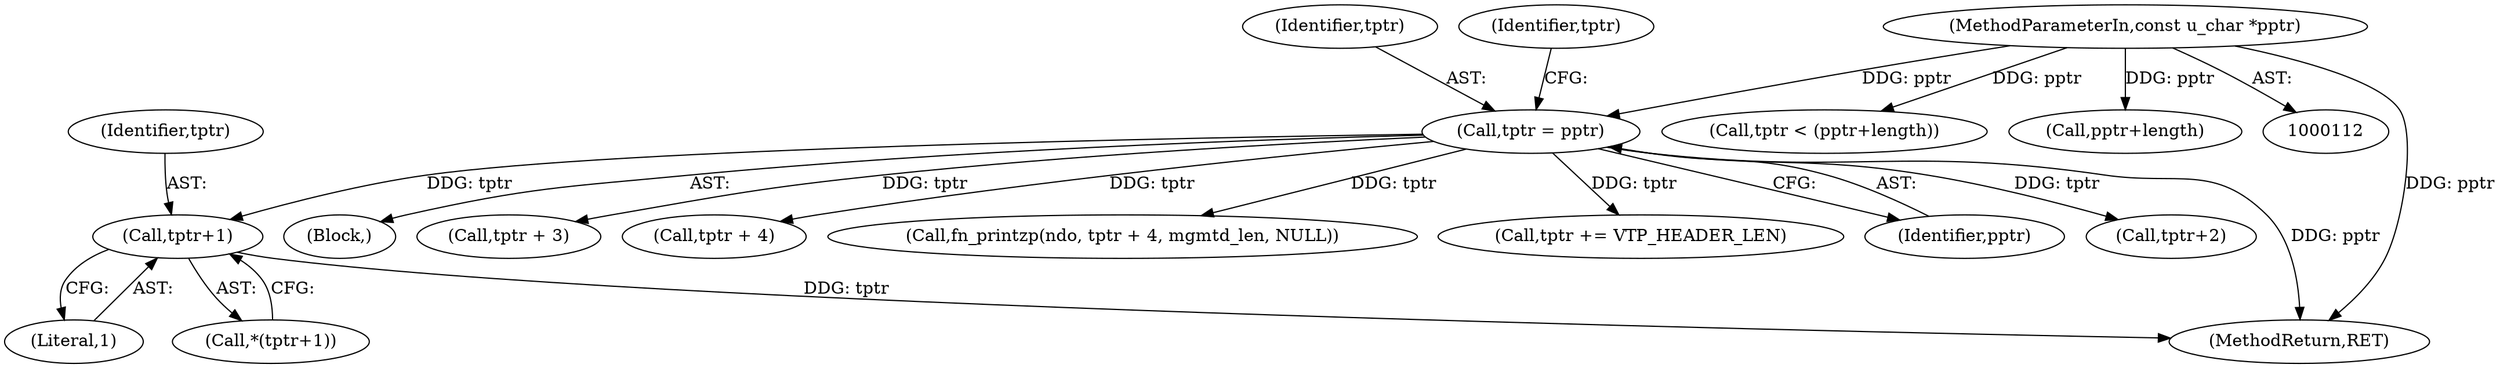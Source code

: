 digraph "0_tcpdump_ae83295915d08a854de27a88efac5dd7353e6d3f@pointer" {
"1000139" [label="(Call,tptr+1)"];
"1000129" [label="(Call,tptr = pptr)"];
"1000114" [label="(MethodParameterIn,const u_char *pptr)"];
"1000130" [label="(Identifier,tptr)"];
"1000116" [label="(Block,)"];
"1000173" [label="(Call,tptr + 3)"];
"1000194" [label="(Call,tptr + 4)"];
"1000632" [label="(MethodReturn,RET)"];
"1000192" [label="(Call,fn_printzp(ndo, tptr + 4, mgmtd_len, NULL))"];
"1000213" [label="(Call,tptr += VTP_HEADER_LEN)"];
"1000308" [label="(Call,tptr < (pptr+length))"];
"1000114" [label="(MethodParameterIn,const u_char *pptr)"];
"1000140" [label="(Identifier,tptr)"];
"1000131" [label="(Identifier,pptr)"];
"1000139" [label="(Call,tptr+1)"];
"1000129" [label="(Call,tptr = pptr)"];
"1000141" [label="(Literal,1)"];
"1000138" [label="(Call,*(tptr+1))"];
"1000134" [label="(Identifier,tptr)"];
"1000310" [label="(Call,pptr+length)"];
"1000210" [label="(Call,tptr+2)"];
"1000139" -> "1000138"  [label="AST: "];
"1000139" -> "1000141"  [label="CFG: "];
"1000140" -> "1000139"  [label="AST: "];
"1000141" -> "1000139"  [label="AST: "];
"1000138" -> "1000139"  [label="CFG: "];
"1000139" -> "1000632"  [label="DDG: tptr"];
"1000129" -> "1000139"  [label="DDG: tptr"];
"1000129" -> "1000116"  [label="AST: "];
"1000129" -> "1000131"  [label="CFG: "];
"1000130" -> "1000129"  [label="AST: "];
"1000131" -> "1000129"  [label="AST: "];
"1000134" -> "1000129"  [label="CFG: "];
"1000129" -> "1000632"  [label="DDG: pptr"];
"1000114" -> "1000129"  [label="DDG: pptr"];
"1000129" -> "1000173"  [label="DDG: tptr"];
"1000129" -> "1000192"  [label="DDG: tptr"];
"1000129" -> "1000194"  [label="DDG: tptr"];
"1000129" -> "1000210"  [label="DDG: tptr"];
"1000129" -> "1000213"  [label="DDG: tptr"];
"1000114" -> "1000112"  [label="AST: "];
"1000114" -> "1000632"  [label="DDG: pptr"];
"1000114" -> "1000308"  [label="DDG: pptr"];
"1000114" -> "1000310"  [label="DDG: pptr"];
}

